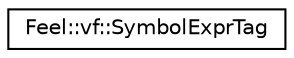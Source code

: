 digraph "Graphical Class Hierarchy"
{
 // LATEX_PDF_SIZE
  edge [fontname="Helvetica",fontsize="10",labelfontname="Helvetica",labelfontsize="10"];
  node [fontname="Helvetica",fontsize="10",shape=record];
  rankdir="LR";
  Node0 [label="Feel::vf::SymbolExprTag",height=0.2,width=0.4,color="black", fillcolor="white", style="filled",URL="$structFeel_1_1vf_1_1SymbolExprTag.html",tooltip=" "];
}
